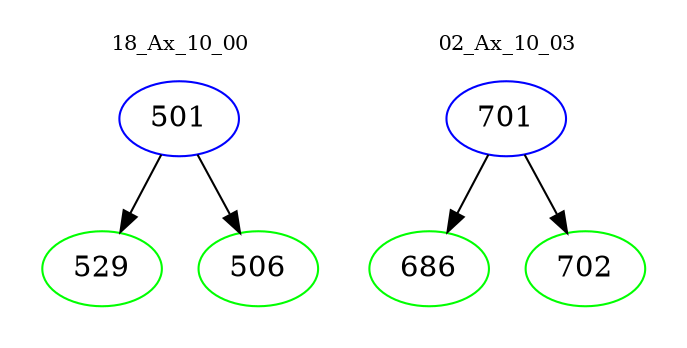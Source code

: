 digraph{
subgraph cluster_0 {
color = white
label = "18_Ax_10_00";
fontsize=10;
T0_501 [label="501", color="blue"]
T0_501 -> T0_529 [color="black"]
T0_529 [label="529", color="green"]
T0_501 -> T0_506 [color="black"]
T0_506 [label="506", color="green"]
}
subgraph cluster_1 {
color = white
label = "02_Ax_10_03";
fontsize=10;
T1_701 [label="701", color="blue"]
T1_701 -> T1_686 [color="black"]
T1_686 [label="686", color="green"]
T1_701 -> T1_702 [color="black"]
T1_702 [label="702", color="green"]
}
}
